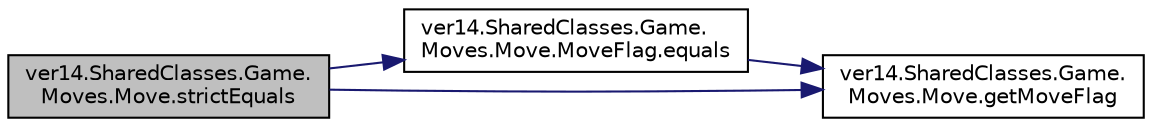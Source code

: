 digraph "ver14.SharedClasses.Game.Moves.Move.strictEquals"
{
 // LATEX_PDF_SIZE
  edge [fontname="Helvetica",fontsize="10",labelfontname="Helvetica",labelfontsize="10"];
  node [fontname="Helvetica",fontsize="10",shape=record];
  rankdir="LR";
  Node1 [label="ver14.SharedClasses.Game.\lMoves.Move.strictEquals",height=0.2,width=0.4,color="black", fillcolor="grey75", style="filled", fontcolor="black",tooltip=" "];
  Node1 -> Node2 [color="midnightblue",fontsize="10",style="solid"];
  Node2 [label="ver14.SharedClasses.Game.\lMoves.Move.MoveFlag.equals",height=0.2,width=0.4,color="black", fillcolor="white", style="filled",URL="$enumver14_1_1_shared_classes_1_1_game_1_1_moves_1_1_move_1_1_move_flag.html#a231df2c8f2124ff7ec2bc0cac0ec2a60",tooltip=" "];
  Node2 -> Node3 [color="midnightblue",fontsize="10",style="solid"];
  Node3 [label="ver14.SharedClasses.Game.\lMoves.Move.getMoveFlag",height=0.2,width=0.4,color="black", fillcolor="white", style="filled",URL="$classver14_1_1_shared_classes_1_1_game_1_1_moves_1_1_move.html#a687d1729f1f27e3e4fa116065c85f0c1",tooltip=" "];
  Node1 -> Node3 [color="midnightblue",fontsize="10",style="solid"];
}
